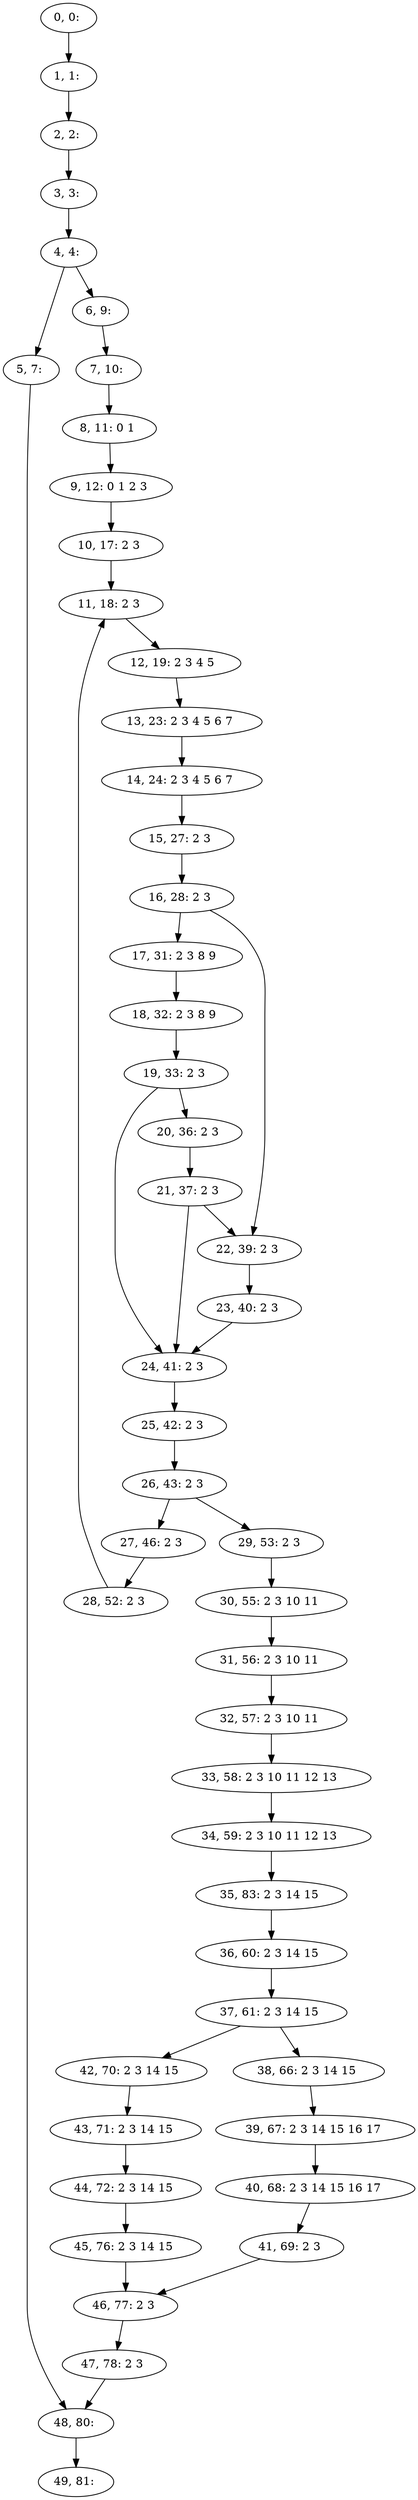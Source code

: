 digraph G {
0[label="0, 0: "];
1[label="1, 1: "];
2[label="2, 2: "];
3[label="3, 3: "];
4[label="4, 4: "];
5[label="5, 7: "];
6[label="6, 9: "];
7[label="7, 10: "];
8[label="8, 11: 0 1 "];
9[label="9, 12: 0 1 2 3 "];
10[label="10, 17: 2 3 "];
11[label="11, 18: 2 3 "];
12[label="12, 19: 2 3 4 5 "];
13[label="13, 23: 2 3 4 5 6 7 "];
14[label="14, 24: 2 3 4 5 6 7 "];
15[label="15, 27: 2 3 "];
16[label="16, 28: 2 3 "];
17[label="17, 31: 2 3 8 9 "];
18[label="18, 32: 2 3 8 9 "];
19[label="19, 33: 2 3 "];
20[label="20, 36: 2 3 "];
21[label="21, 37: 2 3 "];
22[label="22, 39: 2 3 "];
23[label="23, 40: 2 3 "];
24[label="24, 41: 2 3 "];
25[label="25, 42: 2 3 "];
26[label="26, 43: 2 3 "];
27[label="27, 46: 2 3 "];
28[label="28, 52: 2 3 "];
29[label="29, 53: 2 3 "];
30[label="30, 55: 2 3 10 11 "];
31[label="31, 56: 2 3 10 11 "];
32[label="32, 57: 2 3 10 11 "];
33[label="33, 58: 2 3 10 11 12 13 "];
34[label="34, 59: 2 3 10 11 12 13 "];
35[label="35, 83: 2 3 14 15 "];
36[label="36, 60: 2 3 14 15 "];
37[label="37, 61: 2 3 14 15 "];
38[label="38, 66: 2 3 14 15 "];
39[label="39, 67: 2 3 14 15 16 17 "];
40[label="40, 68: 2 3 14 15 16 17 "];
41[label="41, 69: 2 3 "];
42[label="42, 70: 2 3 14 15 "];
43[label="43, 71: 2 3 14 15 "];
44[label="44, 72: 2 3 14 15 "];
45[label="45, 76: 2 3 14 15 "];
46[label="46, 77: 2 3 "];
47[label="47, 78: 2 3 "];
48[label="48, 80: "];
49[label="49, 81: "];
0->1 ;
1->2 ;
2->3 ;
3->4 ;
4->5 ;
4->6 ;
5->48 ;
6->7 ;
7->8 ;
8->9 ;
9->10 ;
10->11 ;
11->12 ;
12->13 ;
13->14 ;
14->15 ;
15->16 ;
16->17 ;
16->22 ;
17->18 ;
18->19 ;
19->20 ;
19->24 ;
20->21 ;
21->22 ;
21->24 ;
22->23 ;
23->24 ;
24->25 ;
25->26 ;
26->27 ;
26->29 ;
27->28 ;
28->11 ;
29->30 ;
30->31 ;
31->32 ;
32->33 ;
33->34 ;
34->35 ;
35->36 ;
36->37 ;
37->38 ;
37->42 ;
38->39 ;
39->40 ;
40->41 ;
41->46 ;
42->43 ;
43->44 ;
44->45 ;
45->46 ;
46->47 ;
47->48 ;
48->49 ;
}

